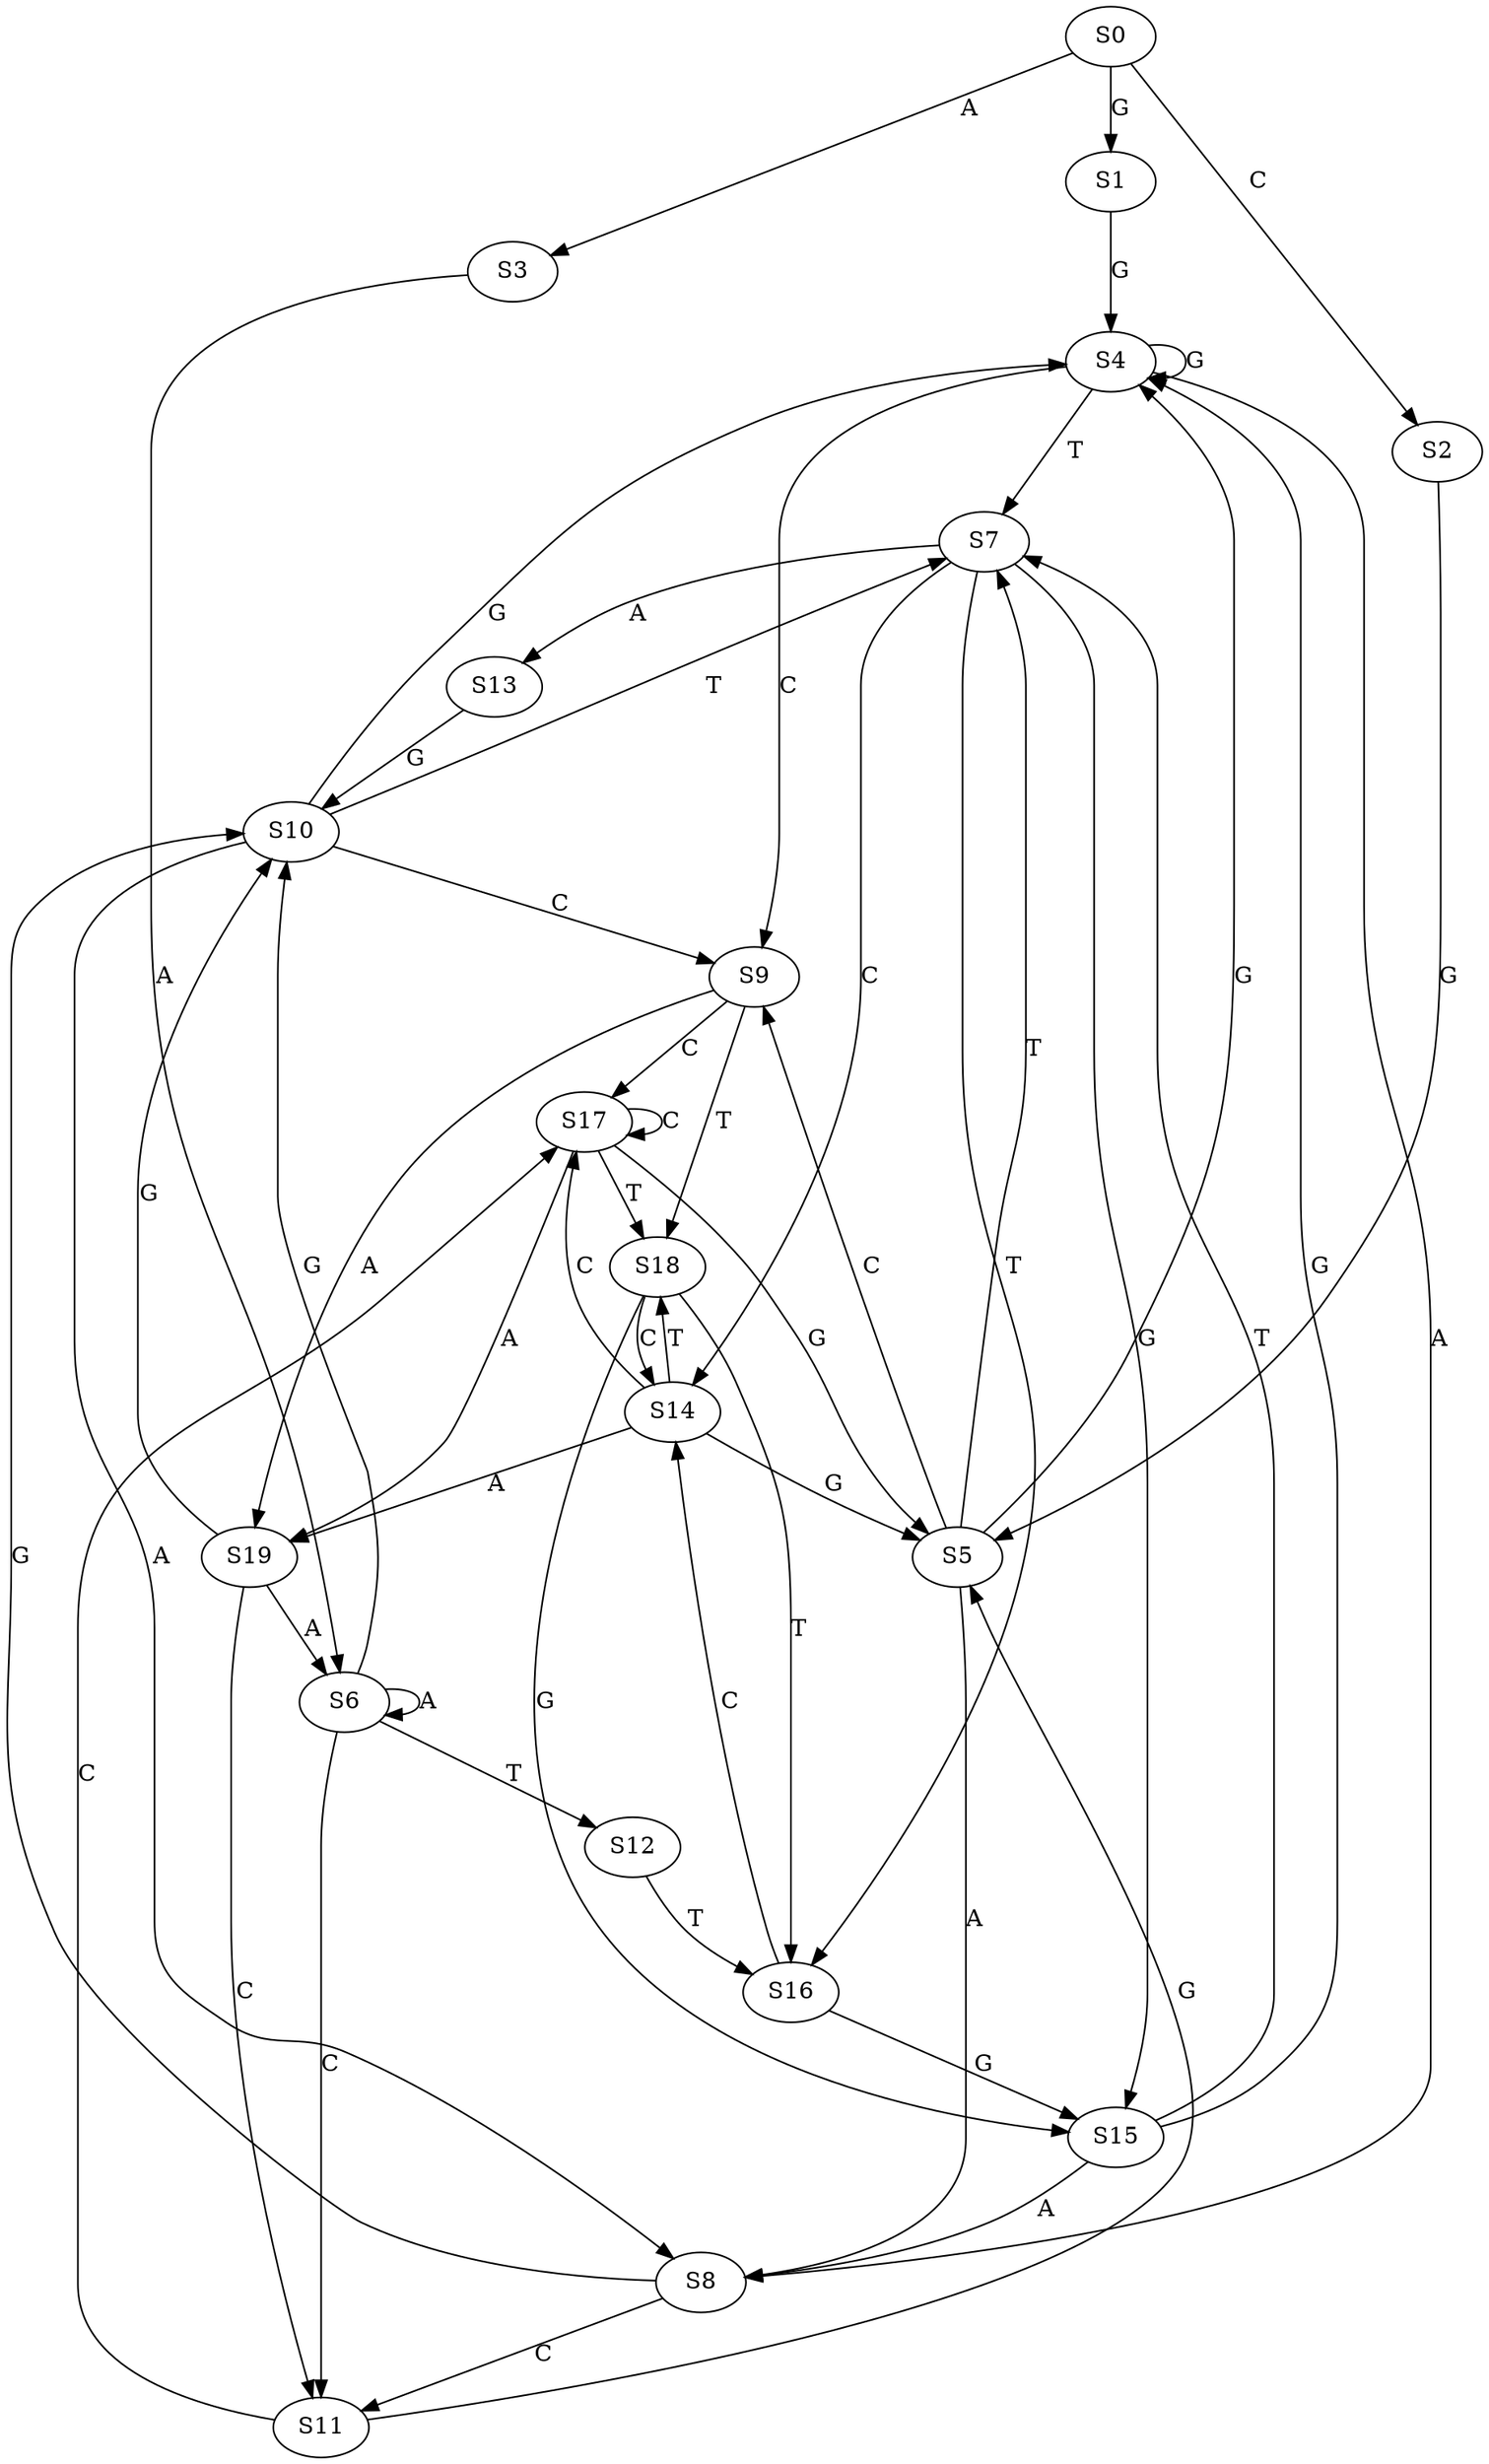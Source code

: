 strict digraph  {
	S0 -> S1 [ label = G ];
	S0 -> S2 [ label = C ];
	S0 -> S3 [ label = A ];
	S1 -> S4 [ label = G ];
	S2 -> S5 [ label = G ];
	S3 -> S6 [ label = A ];
	S4 -> S7 [ label = T ];
	S4 -> S8 [ label = A ];
	S4 -> S9 [ label = C ];
	S4 -> S4 [ label = G ];
	S5 -> S4 [ label = G ];
	S5 -> S8 [ label = A ];
	S5 -> S9 [ label = C ];
	S5 -> S7 [ label = T ];
	S6 -> S10 [ label = G ];
	S6 -> S11 [ label = C ];
	S6 -> S12 [ label = T ];
	S6 -> S6 [ label = A ];
	S7 -> S13 [ label = A ];
	S7 -> S14 [ label = C ];
	S7 -> S15 [ label = G ];
	S7 -> S16 [ label = T ];
	S8 -> S10 [ label = G ];
	S8 -> S11 [ label = C ];
	S9 -> S17 [ label = C ];
	S9 -> S18 [ label = T ];
	S9 -> S19 [ label = A ];
	S10 -> S4 [ label = G ];
	S10 -> S8 [ label = A ];
	S10 -> S7 [ label = T ];
	S10 -> S9 [ label = C ];
	S11 -> S5 [ label = G ];
	S11 -> S17 [ label = C ];
	S12 -> S16 [ label = T ];
	S13 -> S10 [ label = G ];
	S14 -> S19 [ label = A ];
	S14 -> S5 [ label = G ];
	S14 -> S17 [ label = C ];
	S14 -> S18 [ label = T ];
	S15 -> S8 [ label = A ];
	S15 -> S7 [ label = T ];
	S15 -> S4 [ label = G ];
	S16 -> S15 [ label = G ];
	S16 -> S14 [ label = C ];
	S17 -> S5 [ label = G ];
	S17 -> S18 [ label = T ];
	S17 -> S17 [ label = C ];
	S17 -> S19 [ label = A ];
	S18 -> S14 [ label = C ];
	S18 -> S16 [ label = T ];
	S18 -> S15 [ label = G ];
	S19 -> S6 [ label = A ];
	S19 -> S10 [ label = G ];
	S19 -> S11 [ label = C ];
}

